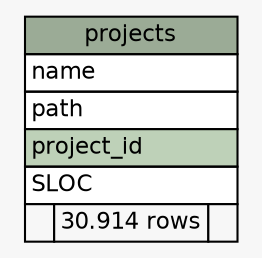 // dot 2.36.0 on Mac OS X 10.10.3
// SchemaSpy rev 590
digraph "projects" {
  graph [
    rankdir="RL"
    bgcolor="#f7f7f7"
    nodesep="0.18"
    ranksep="0.46"
    fontname="Helvetica"
    fontsize="11"
  ];
  node [
    fontname="Helvetica"
    fontsize="11"
    shape="plaintext"
  ];
  edge [
    arrowsize="0.8"
  ];
  "projects" [
    label=<
    <TABLE BORDER="0" CELLBORDER="1" CELLSPACING="0" BGCOLOR="#ffffff">
      <TR><TD COLSPAN="3" BGCOLOR="#9bab96" ALIGN="CENTER">projects</TD></TR>
      <TR><TD PORT="name" COLSPAN="3" ALIGN="LEFT">name</TD></TR>
      <TR><TD PORT="path" COLSPAN="3" ALIGN="LEFT">path</TD></TR>
      <TR><TD PORT="project_id" COLSPAN="3" BGCOLOR="#bed1b8" ALIGN="LEFT">project_id</TD></TR>
      <TR><TD PORT="SLOC" COLSPAN="3" ALIGN="LEFT">SLOC</TD></TR>
      <TR><TD ALIGN="LEFT" BGCOLOR="#f7f7f7">  </TD><TD ALIGN="RIGHT" BGCOLOR="#f7f7f7">30.914 rows</TD><TD ALIGN="RIGHT" BGCOLOR="#f7f7f7">  </TD></TR>
    </TABLE>>
    URL="tables/projects.html"
    tooltip="projects"
  ];
}

